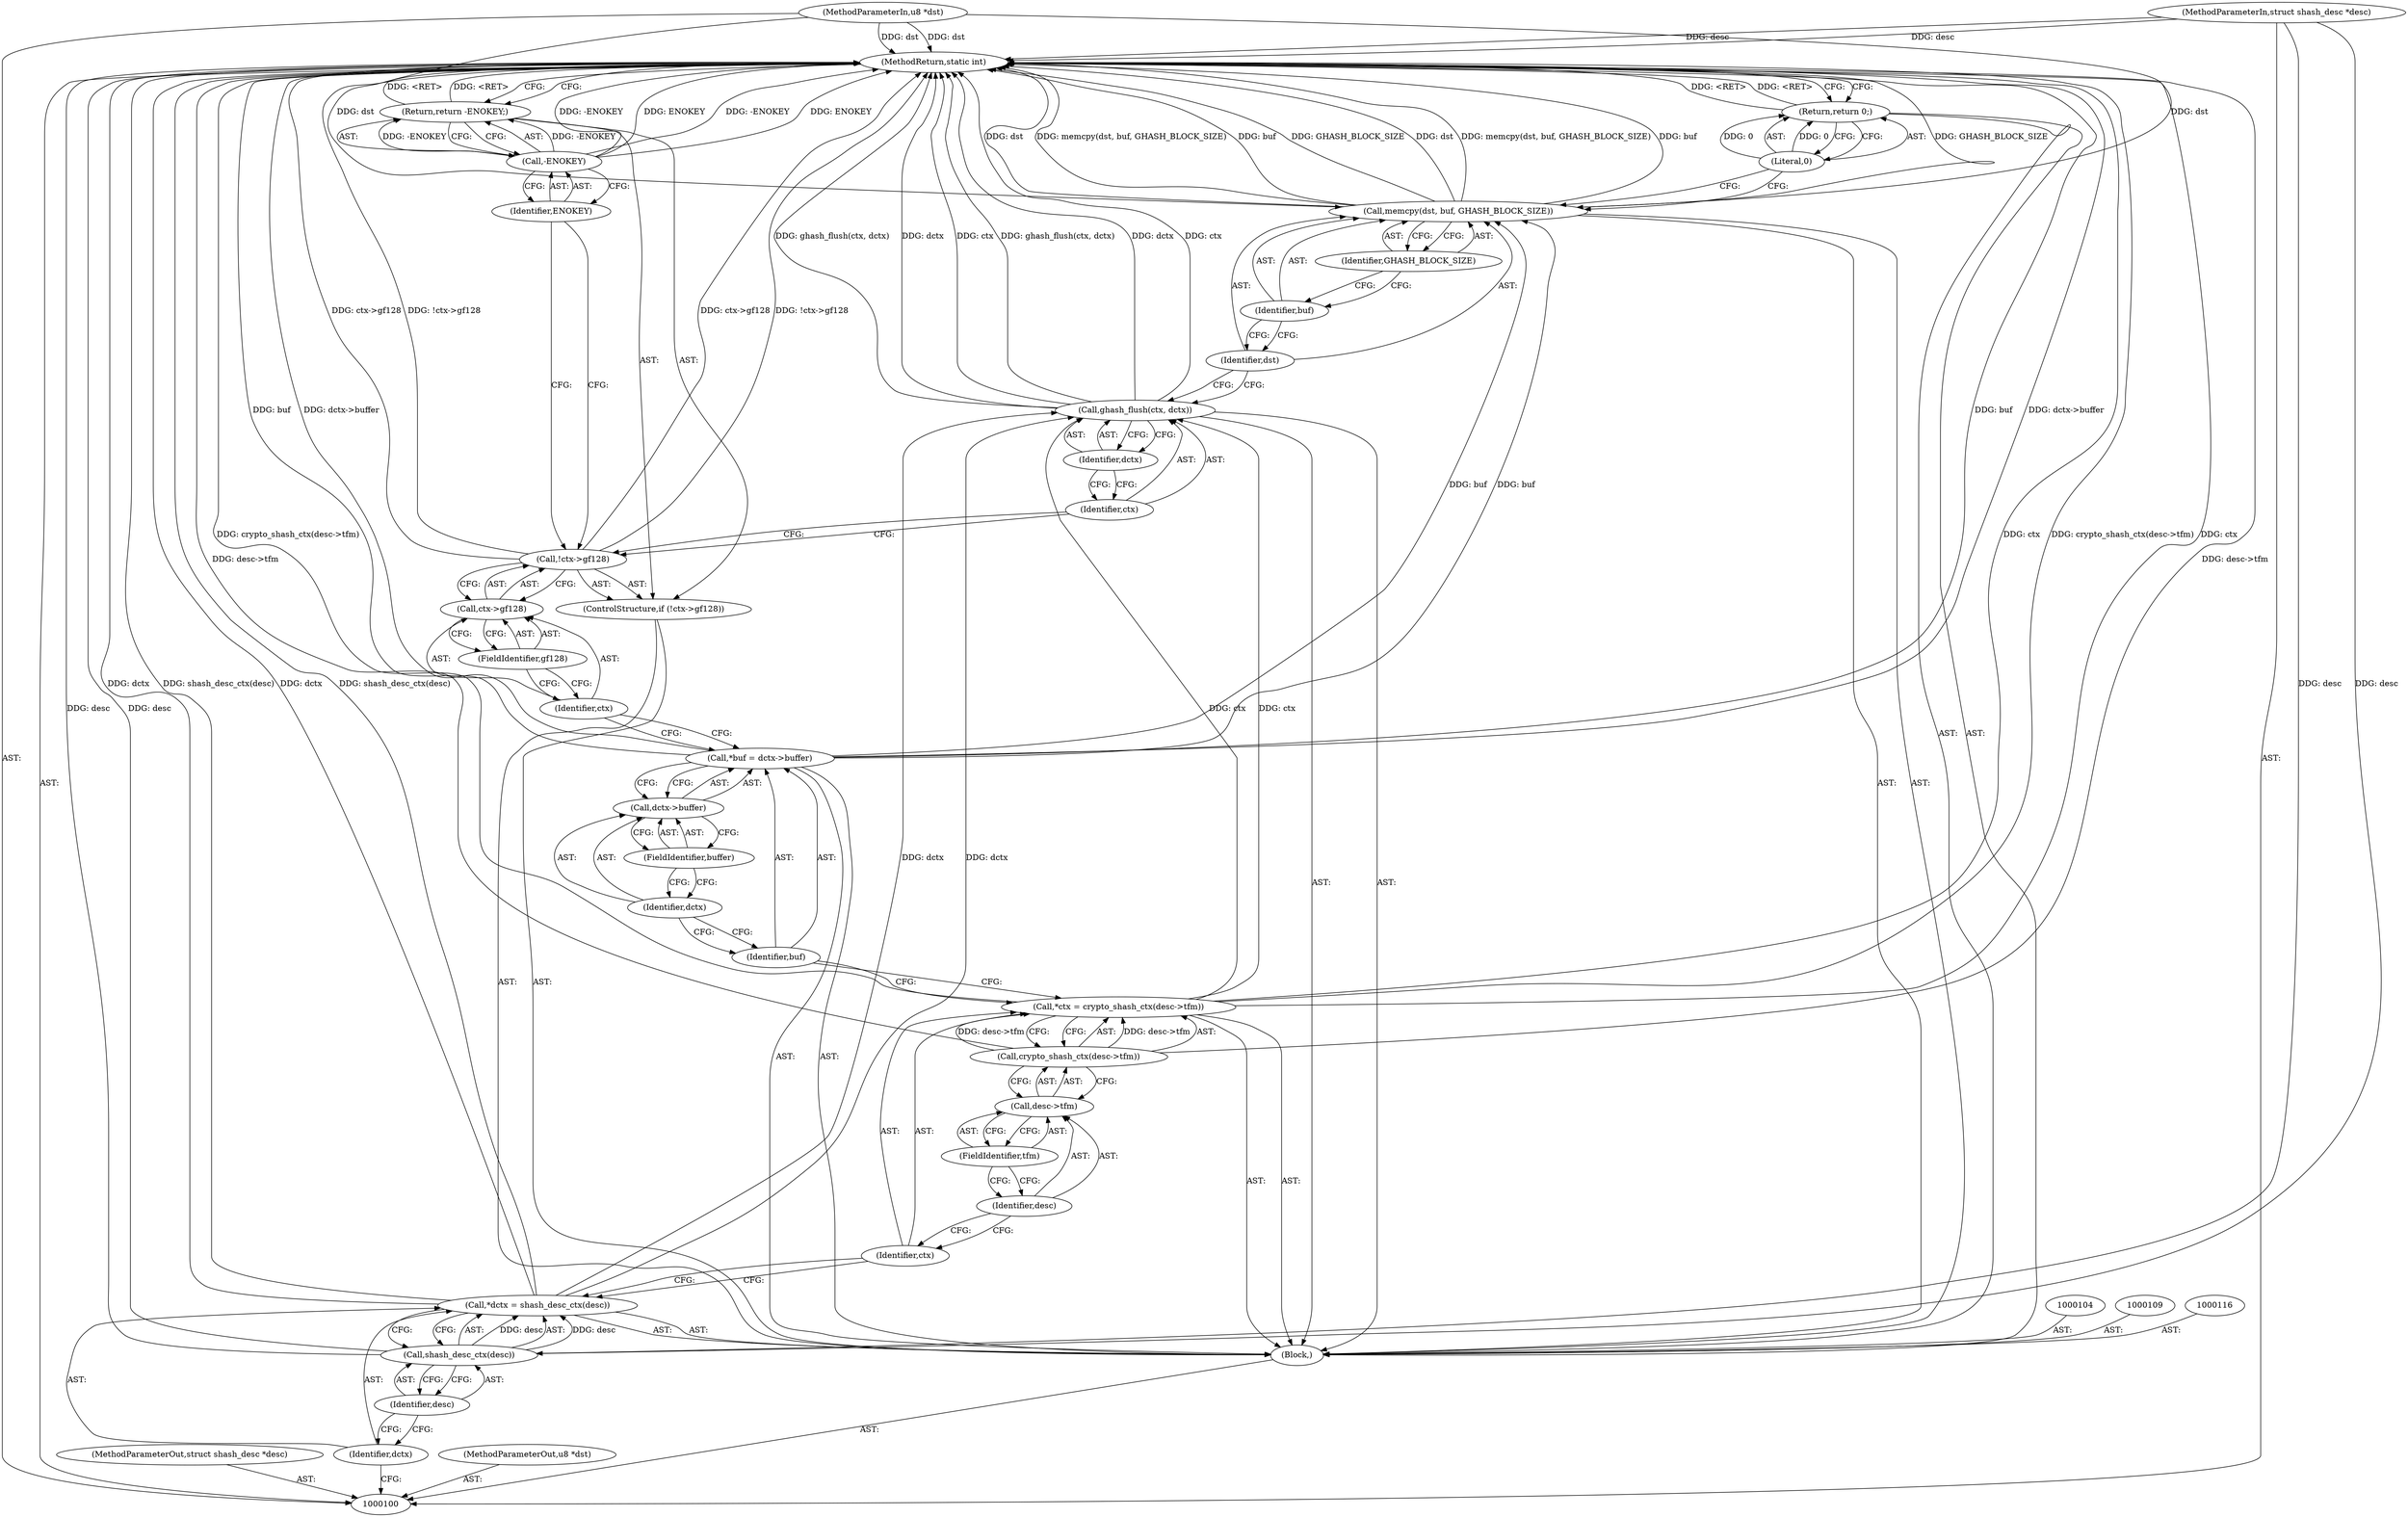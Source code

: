 digraph "0_linux_7ed47b7d142ec99ad6880bbbec51e9f12b3af74c" {
"1000139" [label="(MethodReturn,static int)"];
"1000101" [label="(MethodParameterIn,struct shash_desc *desc)"];
"1000186" [label="(MethodParameterOut,struct shash_desc *desc)"];
"1000102" [label="(MethodParameterIn,u8 *dst)"];
"1000187" [label="(MethodParameterOut,u8 *dst)"];
"1000131" [label="(Identifier,ctx)"];
"1000132" [label="(Identifier,dctx)"];
"1000130" [label="(Call,ghash_flush(ctx, dctx))"];
"1000135" [label="(Identifier,buf)"];
"1000136" [label="(Identifier,GHASH_BLOCK_SIZE)"];
"1000133" [label="(Call,memcpy(dst, buf, GHASH_BLOCK_SIZE))"];
"1000134" [label="(Identifier,dst)"];
"1000137" [label="(Return,return 0;)"];
"1000138" [label="(Literal,0)"];
"1000103" [label="(Block,)"];
"1000105" [label="(Call,*dctx = shash_desc_ctx(desc))"];
"1000106" [label="(Identifier,dctx)"];
"1000107" [label="(Call,shash_desc_ctx(desc))"];
"1000108" [label="(Identifier,desc)"];
"1000110" [label="(Call,*ctx = crypto_shash_ctx(desc->tfm))"];
"1000111" [label="(Identifier,ctx)"];
"1000112" [label="(Call,crypto_shash_ctx(desc->tfm))"];
"1000113" [label="(Call,desc->tfm)"];
"1000114" [label="(Identifier,desc)"];
"1000115" [label="(FieldIdentifier,tfm)"];
"1000119" [label="(Call,dctx->buffer)"];
"1000120" [label="(Identifier,dctx)"];
"1000121" [label="(FieldIdentifier,buffer)"];
"1000117" [label="(Call,*buf = dctx->buffer)"];
"1000118" [label="(Identifier,buf)"];
"1000122" [label="(ControlStructure,if (!ctx->gf128))"];
"1000126" [label="(FieldIdentifier,gf128)"];
"1000123" [label="(Call,!ctx->gf128)"];
"1000124" [label="(Call,ctx->gf128)"];
"1000125" [label="(Identifier,ctx)"];
"1000129" [label="(Identifier,ENOKEY)"];
"1000127" [label="(Return,return -ENOKEY;)"];
"1000128" [label="(Call,-ENOKEY)"];
"1000139" -> "1000100"  [label="AST: "];
"1000139" -> "1000127"  [label="CFG: "];
"1000139" -> "1000137"  [label="CFG: "];
"1000130" -> "1000139"  [label="DDG: ghash_flush(ctx, dctx)"];
"1000130" -> "1000139"  [label="DDG: dctx"];
"1000130" -> "1000139"  [label="DDG: ctx"];
"1000107" -> "1000139"  [label="DDG: desc"];
"1000105" -> "1000139"  [label="DDG: shash_desc_ctx(desc)"];
"1000105" -> "1000139"  [label="DDG: dctx"];
"1000117" -> "1000139"  [label="DDG: buf"];
"1000117" -> "1000139"  [label="DDG: dctx->buffer"];
"1000133" -> "1000139"  [label="DDG: GHASH_BLOCK_SIZE"];
"1000133" -> "1000139"  [label="DDG: dst"];
"1000133" -> "1000139"  [label="DDG: memcpy(dst, buf, GHASH_BLOCK_SIZE)"];
"1000133" -> "1000139"  [label="DDG: buf"];
"1000128" -> "1000139"  [label="DDG: -ENOKEY"];
"1000128" -> "1000139"  [label="DDG: ENOKEY"];
"1000110" -> "1000139"  [label="DDG: ctx"];
"1000110" -> "1000139"  [label="DDG: crypto_shash_ctx(desc->tfm)"];
"1000123" -> "1000139"  [label="DDG: !ctx->gf128"];
"1000123" -> "1000139"  [label="DDG: ctx->gf128"];
"1000102" -> "1000139"  [label="DDG: dst"];
"1000112" -> "1000139"  [label="DDG: desc->tfm"];
"1000101" -> "1000139"  [label="DDG: desc"];
"1000127" -> "1000139"  [label="DDG: <RET>"];
"1000137" -> "1000139"  [label="DDG: <RET>"];
"1000101" -> "1000100"  [label="AST: "];
"1000101" -> "1000139"  [label="DDG: desc"];
"1000101" -> "1000107"  [label="DDG: desc"];
"1000186" -> "1000100"  [label="AST: "];
"1000102" -> "1000100"  [label="AST: "];
"1000102" -> "1000139"  [label="DDG: dst"];
"1000102" -> "1000133"  [label="DDG: dst"];
"1000187" -> "1000100"  [label="AST: "];
"1000131" -> "1000130"  [label="AST: "];
"1000131" -> "1000123"  [label="CFG: "];
"1000132" -> "1000131"  [label="CFG: "];
"1000132" -> "1000130"  [label="AST: "];
"1000132" -> "1000131"  [label="CFG: "];
"1000130" -> "1000132"  [label="CFG: "];
"1000130" -> "1000103"  [label="AST: "];
"1000130" -> "1000132"  [label="CFG: "];
"1000131" -> "1000130"  [label="AST: "];
"1000132" -> "1000130"  [label="AST: "];
"1000134" -> "1000130"  [label="CFG: "];
"1000130" -> "1000139"  [label="DDG: ghash_flush(ctx, dctx)"];
"1000130" -> "1000139"  [label="DDG: dctx"];
"1000130" -> "1000139"  [label="DDG: ctx"];
"1000110" -> "1000130"  [label="DDG: ctx"];
"1000105" -> "1000130"  [label="DDG: dctx"];
"1000135" -> "1000133"  [label="AST: "];
"1000135" -> "1000134"  [label="CFG: "];
"1000136" -> "1000135"  [label="CFG: "];
"1000136" -> "1000133"  [label="AST: "];
"1000136" -> "1000135"  [label="CFG: "];
"1000133" -> "1000136"  [label="CFG: "];
"1000133" -> "1000103"  [label="AST: "];
"1000133" -> "1000136"  [label="CFG: "];
"1000134" -> "1000133"  [label="AST: "];
"1000135" -> "1000133"  [label="AST: "];
"1000136" -> "1000133"  [label="AST: "];
"1000138" -> "1000133"  [label="CFG: "];
"1000133" -> "1000139"  [label="DDG: GHASH_BLOCK_SIZE"];
"1000133" -> "1000139"  [label="DDG: dst"];
"1000133" -> "1000139"  [label="DDG: memcpy(dst, buf, GHASH_BLOCK_SIZE)"];
"1000133" -> "1000139"  [label="DDG: buf"];
"1000102" -> "1000133"  [label="DDG: dst"];
"1000117" -> "1000133"  [label="DDG: buf"];
"1000134" -> "1000133"  [label="AST: "];
"1000134" -> "1000130"  [label="CFG: "];
"1000135" -> "1000134"  [label="CFG: "];
"1000137" -> "1000103"  [label="AST: "];
"1000137" -> "1000138"  [label="CFG: "];
"1000138" -> "1000137"  [label="AST: "];
"1000139" -> "1000137"  [label="CFG: "];
"1000137" -> "1000139"  [label="DDG: <RET>"];
"1000138" -> "1000137"  [label="DDG: 0"];
"1000138" -> "1000137"  [label="AST: "];
"1000138" -> "1000133"  [label="CFG: "];
"1000137" -> "1000138"  [label="CFG: "];
"1000138" -> "1000137"  [label="DDG: 0"];
"1000103" -> "1000100"  [label="AST: "];
"1000104" -> "1000103"  [label="AST: "];
"1000105" -> "1000103"  [label="AST: "];
"1000109" -> "1000103"  [label="AST: "];
"1000110" -> "1000103"  [label="AST: "];
"1000116" -> "1000103"  [label="AST: "];
"1000117" -> "1000103"  [label="AST: "];
"1000122" -> "1000103"  [label="AST: "];
"1000130" -> "1000103"  [label="AST: "];
"1000133" -> "1000103"  [label="AST: "];
"1000137" -> "1000103"  [label="AST: "];
"1000105" -> "1000103"  [label="AST: "];
"1000105" -> "1000107"  [label="CFG: "];
"1000106" -> "1000105"  [label="AST: "];
"1000107" -> "1000105"  [label="AST: "];
"1000111" -> "1000105"  [label="CFG: "];
"1000105" -> "1000139"  [label="DDG: shash_desc_ctx(desc)"];
"1000105" -> "1000139"  [label="DDG: dctx"];
"1000107" -> "1000105"  [label="DDG: desc"];
"1000105" -> "1000130"  [label="DDG: dctx"];
"1000106" -> "1000105"  [label="AST: "];
"1000106" -> "1000100"  [label="CFG: "];
"1000108" -> "1000106"  [label="CFG: "];
"1000107" -> "1000105"  [label="AST: "];
"1000107" -> "1000108"  [label="CFG: "];
"1000108" -> "1000107"  [label="AST: "];
"1000105" -> "1000107"  [label="CFG: "];
"1000107" -> "1000139"  [label="DDG: desc"];
"1000107" -> "1000105"  [label="DDG: desc"];
"1000101" -> "1000107"  [label="DDG: desc"];
"1000108" -> "1000107"  [label="AST: "];
"1000108" -> "1000106"  [label="CFG: "];
"1000107" -> "1000108"  [label="CFG: "];
"1000110" -> "1000103"  [label="AST: "];
"1000110" -> "1000112"  [label="CFG: "];
"1000111" -> "1000110"  [label="AST: "];
"1000112" -> "1000110"  [label="AST: "];
"1000118" -> "1000110"  [label="CFG: "];
"1000110" -> "1000139"  [label="DDG: ctx"];
"1000110" -> "1000139"  [label="DDG: crypto_shash_ctx(desc->tfm)"];
"1000112" -> "1000110"  [label="DDG: desc->tfm"];
"1000110" -> "1000130"  [label="DDG: ctx"];
"1000111" -> "1000110"  [label="AST: "];
"1000111" -> "1000105"  [label="CFG: "];
"1000114" -> "1000111"  [label="CFG: "];
"1000112" -> "1000110"  [label="AST: "];
"1000112" -> "1000113"  [label="CFG: "];
"1000113" -> "1000112"  [label="AST: "];
"1000110" -> "1000112"  [label="CFG: "];
"1000112" -> "1000139"  [label="DDG: desc->tfm"];
"1000112" -> "1000110"  [label="DDG: desc->tfm"];
"1000113" -> "1000112"  [label="AST: "];
"1000113" -> "1000115"  [label="CFG: "];
"1000114" -> "1000113"  [label="AST: "];
"1000115" -> "1000113"  [label="AST: "];
"1000112" -> "1000113"  [label="CFG: "];
"1000114" -> "1000113"  [label="AST: "];
"1000114" -> "1000111"  [label="CFG: "];
"1000115" -> "1000114"  [label="CFG: "];
"1000115" -> "1000113"  [label="AST: "];
"1000115" -> "1000114"  [label="CFG: "];
"1000113" -> "1000115"  [label="CFG: "];
"1000119" -> "1000117"  [label="AST: "];
"1000119" -> "1000121"  [label="CFG: "];
"1000120" -> "1000119"  [label="AST: "];
"1000121" -> "1000119"  [label="AST: "];
"1000117" -> "1000119"  [label="CFG: "];
"1000120" -> "1000119"  [label="AST: "];
"1000120" -> "1000118"  [label="CFG: "];
"1000121" -> "1000120"  [label="CFG: "];
"1000121" -> "1000119"  [label="AST: "];
"1000121" -> "1000120"  [label="CFG: "];
"1000119" -> "1000121"  [label="CFG: "];
"1000117" -> "1000103"  [label="AST: "];
"1000117" -> "1000119"  [label="CFG: "];
"1000118" -> "1000117"  [label="AST: "];
"1000119" -> "1000117"  [label="AST: "];
"1000125" -> "1000117"  [label="CFG: "];
"1000117" -> "1000139"  [label="DDG: buf"];
"1000117" -> "1000139"  [label="DDG: dctx->buffer"];
"1000117" -> "1000133"  [label="DDG: buf"];
"1000118" -> "1000117"  [label="AST: "];
"1000118" -> "1000110"  [label="CFG: "];
"1000120" -> "1000118"  [label="CFG: "];
"1000122" -> "1000103"  [label="AST: "];
"1000123" -> "1000122"  [label="AST: "];
"1000127" -> "1000122"  [label="AST: "];
"1000126" -> "1000124"  [label="AST: "];
"1000126" -> "1000125"  [label="CFG: "];
"1000124" -> "1000126"  [label="CFG: "];
"1000123" -> "1000122"  [label="AST: "];
"1000123" -> "1000124"  [label="CFG: "];
"1000124" -> "1000123"  [label="AST: "];
"1000129" -> "1000123"  [label="CFG: "];
"1000131" -> "1000123"  [label="CFG: "];
"1000123" -> "1000139"  [label="DDG: !ctx->gf128"];
"1000123" -> "1000139"  [label="DDG: ctx->gf128"];
"1000124" -> "1000123"  [label="AST: "];
"1000124" -> "1000126"  [label="CFG: "];
"1000125" -> "1000124"  [label="AST: "];
"1000126" -> "1000124"  [label="AST: "];
"1000123" -> "1000124"  [label="CFG: "];
"1000125" -> "1000124"  [label="AST: "];
"1000125" -> "1000117"  [label="CFG: "];
"1000126" -> "1000125"  [label="CFG: "];
"1000129" -> "1000128"  [label="AST: "];
"1000129" -> "1000123"  [label="CFG: "];
"1000128" -> "1000129"  [label="CFG: "];
"1000127" -> "1000122"  [label="AST: "];
"1000127" -> "1000128"  [label="CFG: "];
"1000128" -> "1000127"  [label="AST: "];
"1000139" -> "1000127"  [label="CFG: "];
"1000127" -> "1000139"  [label="DDG: <RET>"];
"1000128" -> "1000127"  [label="DDG: -ENOKEY"];
"1000128" -> "1000127"  [label="AST: "];
"1000128" -> "1000129"  [label="CFG: "];
"1000129" -> "1000128"  [label="AST: "];
"1000127" -> "1000128"  [label="CFG: "];
"1000128" -> "1000139"  [label="DDG: -ENOKEY"];
"1000128" -> "1000139"  [label="DDG: ENOKEY"];
"1000128" -> "1000127"  [label="DDG: -ENOKEY"];
}
